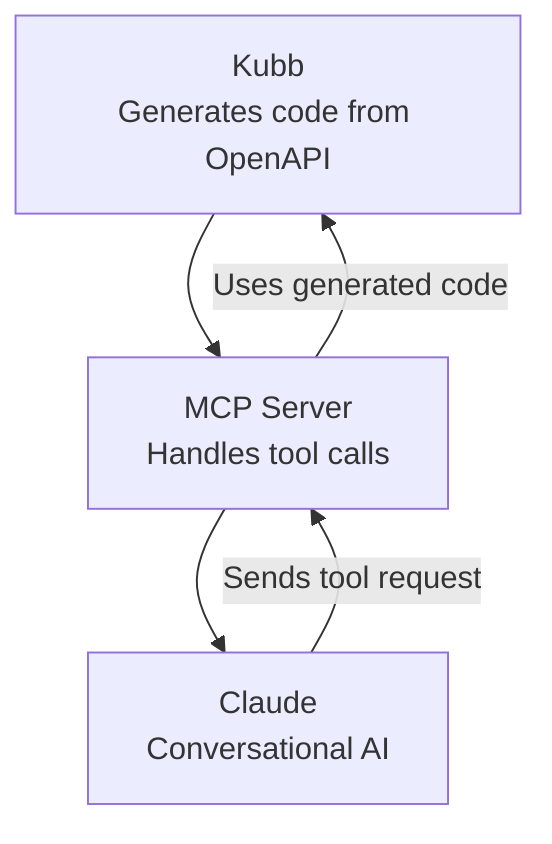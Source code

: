 graph TD
  A[Kubb<br/>Generates code from OpenAPI] --> B[MCP Server<br/>Handles tool calls]
  B --> C[Claude<br/>Conversational AI]
  C -->|Sends tool request| B
  B -->|Uses generated code| A